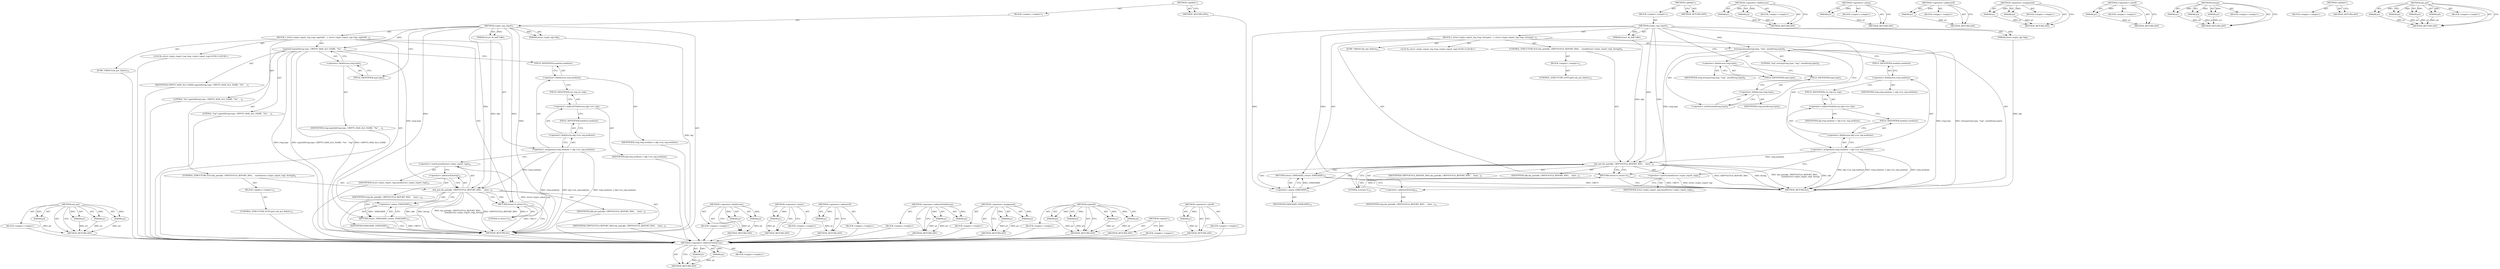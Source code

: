 digraph "nla_put" {
vulnerable_94 [label=<(METHOD,nla_put)>];
vulnerable_95 [label=<(PARAM,p1)>];
vulnerable_96 [label=<(PARAM,p2)>];
vulnerable_97 [label=<(PARAM,p3)>];
vulnerable_98 [label=<(PARAM,p4)>];
vulnerable_99 [label=<(BLOCK,&lt;empty&gt;,&lt;empty&gt;)>];
vulnerable_100 [label=<(METHOD_RETURN,ANY)>];
vulnerable_6 [label=<(METHOD,&lt;global&gt;)<SUB>1</SUB>>];
vulnerable_7 [label=<(BLOCK,&lt;empty&gt;,&lt;empty&gt;)<SUB>1</SUB>>];
vulnerable_8 [label=<(METHOD,crypto_rng_report)<SUB>1</SUB>>];
vulnerable_9 [label=<(PARAM,struct sk_buff *skb)<SUB>1</SUB>>];
vulnerable_10 [label=<(PARAM,struct crypto_alg *alg)<SUB>1</SUB>>];
vulnerable_11 [label=<(BLOCK,{
 	struct crypto_report_rng rrng;
 
	snprintf(...,{
 	struct crypto_report_rng rrng;
 
	snprintf(...)<SUB>2</SUB>>];
vulnerable_12 [label="<(LOCAL,struct crypto_report_rng rrng: crypto_report_rng)<SUB>3</SUB>>"];
vulnerable_13 [label=<(snprintf,snprintf(rrng.type, CRYPTO_MAX_ALG_NAME, &quot;%s&quot;, ...)<SUB>5</SUB>>];
vulnerable_14 [label=<(&lt;operator&gt;.fieldAccess,rrng.type)<SUB>5</SUB>>];
vulnerable_15 [label=<(IDENTIFIER,rrng,snprintf(rrng.type, CRYPTO_MAX_ALG_NAME, &quot;%s&quot;, ...)<SUB>5</SUB>>];
vulnerable_16 [label=<(FIELD_IDENTIFIER,type,type)<SUB>5</SUB>>];
vulnerable_17 [label=<(IDENTIFIER,CRYPTO_MAX_ALG_NAME,snprintf(rrng.type, CRYPTO_MAX_ALG_NAME, &quot;%s&quot;, ...)<SUB>5</SUB>>];
vulnerable_18 [label=<(LITERAL,&quot;%s&quot;,snprintf(rrng.type, CRYPTO_MAX_ALG_NAME, &quot;%s&quot;, ...)<SUB>5</SUB>>];
vulnerable_19 [label=<(LITERAL,&quot;rng&quot;,snprintf(rrng.type, CRYPTO_MAX_ALG_NAME, &quot;%s&quot;, ...)<SUB>5</SUB>>];
vulnerable_20 [label=<(&lt;operator&gt;.assignment,rrng.seedsize = alg-&gt;cra_rng.seedsize)<SUB>7</SUB>>];
vulnerable_21 [label=<(&lt;operator&gt;.fieldAccess,rrng.seedsize)<SUB>7</SUB>>];
vulnerable_22 [label=<(IDENTIFIER,rrng,rrng.seedsize = alg-&gt;cra_rng.seedsize)<SUB>7</SUB>>];
vulnerable_23 [label=<(FIELD_IDENTIFIER,seedsize,seedsize)<SUB>7</SUB>>];
vulnerable_24 [label=<(&lt;operator&gt;.fieldAccess,alg-&gt;cra_rng.seedsize)<SUB>7</SUB>>];
vulnerable_25 [label=<(&lt;operator&gt;.indirectFieldAccess,alg-&gt;cra_rng)<SUB>7</SUB>>];
vulnerable_26 [label=<(IDENTIFIER,alg,rrng.seedsize = alg-&gt;cra_rng.seedsize)<SUB>7</SUB>>];
vulnerable_27 [label=<(FIELD_IDENTIFIER,cra_rng,cra_rng)<SUB>7</SUB>>];
vulnerable_28 [label=<(FIELD_IDENTIFIER,seedsize,seedsize)<SUB>7</SUB>>];
vulnerable_29 [label=<(CONTROL_STRUCTURE,IF,if (nla_put(skb, CRYPTOCFGA_REPORT_RNG,
		    sizeof(struct crypto_report_rng), &amp;rrng)))<SUB>9</SUB>>];
vulnerable_30 [label=<(nla_put,nla_put(skb, CRYPTOCFGA_REPORT_RNG,
		    sizeo...)<SUB>9</SUB>>];
vulnerable_31 [label=<(IDENTIFIER,skb,nla_put(skb, CRYPTOCFGA_REPORT_RNG,
		    sizeo...)<SUB>9</SUB>>];
vulnerable_32 [label=<(IDENTIFIER,CRYPTOCFGA_REPORT_RNG,nla_put(skb, CRYPTOCFGA_REPORT_RNG,
		    sizeo...)<SUB>9</SUB>>];
vulnerable_33 [label=<(&lt;operator&gt;.sizeOf,sizeof(struct crypto_report_rng))<SUB>10</SUB>>];
vulnerable_34 [label=<(IDENTIFIER,struct crypto_report_rng,sizeof(struct crypto_report_rng))<SUB>10</SUB>>];
vulnerable_35 [label=<(&lt;operator&gt;.addressOf,&amp;rrng)<SUB>10</SUB>>];
vulnerable_36 [label=<(IDENTIFIER,rrng,nla_put(skb, CRYPTOCFGA_REPORT_RNG,
		    sizeo...)<SUB>10</SUB>>];
vulnerable_37 [label=<(BLOCK,&lt;empty&gt;,&lt;empty&gt;)<SUB>11</SUB>>];
vulnerable_38 [label=<(CONTROL_STRUCTURE,GOTO,goto nla_put_failure;)<SUB>11</SUB>>];
vulnerable_39 [label=<(RETURN,return 0;,return 0;)<SUB>12</SUB>>];
vulnerable_40 [label=<(LITERAL,0,return 0;)<SUB>12</SUB>>];
vulnerable_41 [label=<(JUMP_TARGET,nla_put_failure)<SUB>14</SUB>>];
vulnerable_42 [label=<(RETURN,return -EMSGSIZE;,return -EMSGSIZE;)<SUB>15</SUB>>];
vulnerable_43 [label=<(&lt;operator&gt;.minus,-EMSGSIZE)<SUB>15</SUB>>];
vulnerable_44 [label=<(IDENTIFIER,EMSGSIZE,-EMSGSIZE)<SUB>15</SUB>>];
vulnerable_45 [label=<(METHOD_RETURN,int)<SUB>1</SUB>>];
vulnerable_47 [label=<(METHOD_RETURN,ANY)<SUB>1</SUB>>];
vulnerable_79 [label=<(METHOD,&lt;operator&gt;.fieldAccess)>];
vulnerable_80 [label=<(PARAM,p1)>];
vulnerable_81 [label=<(PARAM,p2)>];
vulnerable_82 [label=<(BLOCK,&lt;empty&gt;,&lt;empty&gt;)>];
vulnerable_83 [label=<(METHOD_RETURN,ANY)>];
vulnerable_109 [label=<(METHOD,&lt;operator&gt;.minus)>];
vulnerable_110 [label=<(PARAM,p1)>];
vulnerable_111 [label=<(BLOCK,&lt;empty&gt;,&lt;empty&gt;)>];
vulnerable_112 [label=<(METHOD_RETURN,ANY)>];
vulnerable_105 [label=<(METHOD,&lt;operator&gt;.addressOf)>];
vulnerable_106 [label=<(PARAM,p1)>];
vulnerable_107 [label=<(BLOCK,&lt;empty&gt;,&lt;empty&gt;)>];
vulnerable_108 [label=<(METHOD_RETURN,ANY)>];
vulnerable_89 [label=<(METHOD,&lt;operator&gt;.indirectFieldAccess)>];
vulnerable_90 [label=<(PARAM,p1)>];
vulnerable_91 [label=<(PARAM,p2)>];
vulnerable_92 [label=<(BLOCK,&lt;empty&gt;,&lt;empty&gt;)>];
vulnerable_93 [label=<(METHOD_RETURN,ANY)>];
vulnerable_84 [label=<(METHOD,&lt;operator&gt;.assignment)>];
vulnerable_85 [label=<(PARAM,p1)>];
vulnerable_86 [label=<(PARAM,p2)>];
vulnerable_87 [label=<(BLOCK,&lt;empty&gt;,&lt;empty&gt;)>];
vulnerable_88 [label=<(METHOD_RETURN,ANY)>];
vulnerable_72 [label=<(METHOD,snprintf)>];
vulnerable_73 [label=<(PARAM,p1)>];
vulnerable_74 [label=<(PARAM,p2)>];
vulnerable_75 [label=<(PARAM,p3)>];
vulnerable_76 [label=<(PARAM,p4)>];
vulnerable_77 [label=<(BLOCK,&lt;empty&gt;,&lt;empty&gt;)>];
vulnerable_78 [label=<(METHOD_RETURN,ANY)>];
vulnerable_66 [label=<(METHOD,&lt;global&gt;)<SUB>1</SUB>>];
vulnerable_67 [label=<(BLOCK,&lt;empty&gt;,&lt;empty&gt;)>];
vulnerable_68 [label=<(METHOD_RETURN,ANY)>];
vulnerable_101 [label=<(METHOD,&lt;operator&gt;.sizeOf)>];
vulnerable_102 [label=<(PARAM,p1)>];
vulnerable_103 [label=<(BLOCK,&lt;empty&gt;,&lt;empty&gt;)>];
vulnerable_104 [label=<(METHOD_RETURN,ANY)>];
fixed_92 [label=<(METHOD,&lt;operator&gt;.indirectFieldAccess)>];
fixed_93 [label=<(PARAM,p1)>];
fixed_94 [label=<(PARAM,p2)>];
fixed_95 [label=<(BLOCK,&lt;empty&gt;,&lt;empty&gt;)>];
fixed_96 [label=<(METHOD_RETURN,ANY)>];
fixed_6 [label=<(METHOD,&lt;global&gt;)<SUB>1</SUB>>];
fixed_7 [label=<(BLOCK,&lt;empty&gt;,&lt;empty&gt;)<SUB>1</SUB>>];
fixed_8 [label=<(METHOD,crypto_rng_report)<SUB>1</SUB>>];
fixed_9 [label=<(PARAM,struct sk_buff *skb)<SUB>1</SUB>>];
fixed_10 [label=<(PARAM,struct crypto_alg *alg)<SUB>1</SUB>>];
fixed_11 [label=<(BLOCK,{
 	struct crypto_report_rng rrng;
 
	strncpy(r...,{
 	struct crypto_report_rng rrng;
 
	strncpy(r...)<SUB>2</SUB>>];
fixed_12 [label="<(LOCAL,struct crypto_report_rng rrng: crypto_report_rng)<SUB>3</SUB>>"];
fixed_13 [label=<(strncpy,strncpy(rrng.type, &quot;rng&quot;, sizeof(rrng.type)))<SUB>5</SUB>>];
fixed_14 [label=<(&lt;operator&gt;.fieldAccess,rrng.type)<SUB>5</SUB>>];
fixed_15 [label=<(IDENTIFIER,rrng,strncpy(rrng.type, &quot;rng&quot;, sizeof(rrng.type)))<SUB>5</SUB>>];
fixed_16 [label=<(FIELD_IDENTIFIER,type,type)<SUB>5</SUB>>];
fixed_17 [label=<(LITERAL,&quot;rng&quot;,strncpy(rrng.type, &quot;rng&quot;, sizeof(rrng.type)))<SUB>5</SUB>>];
fixed_18 [label=<(&lt;operator&gt;.sizeOf,sizeof(rrng.type))<SUB>5</SUB>>];
fixed_19 [label=<(&lt;operator&gt;.fieldAccess,rrng.type)<SUB>5</SUB>>];
fixed_20 [label=<(IDENTIFIER,rrng,sizeof(rrng.type))<SUB>5</SUB>>];
fixed_21 [label=<(FIELD_IDENTIFIER,type,type)<SUB>5</SUB>>];
fixed_22 [label=<(&lt;operator&gt;.assignment,rrng.seedsize = alg-&gt;cra_rng.seedsize)<SUB>7</SUB>>];
fixed_23 [label=<(&lt;operator&gt;.fieldAccess,rrng.seedsize)<SUB>7</SUB>>];
fixed_24 [label=<(IDENTIFIER,rrng,rrng.seedsize = alg-&gt;cra_rng.seedsize)<SUB>7</SUB>>];
fixed_25 [label=<(FIELD_IDENTIFIER,seedsize,seedsize)<SUB>7</SUB>>];
fixed_26 [label=<(&lt;operator&gt;.fieldAccess,alg-&gt;cra_rng.seedsize)<SUB>7</SUB>>];
fixed_27 [label=<(&lt;operator&gt;.indirectFieldAccess,alg-&gt;cra_rng)<SUB>7</SUB>>];
fixed_28 [label=<(IDENTIFIER,alg,rrng.seedsize = alg-&gt;cra_rng.seedsize)<SUB>7</SUB>>];
fixed_29 [label=<(FIELD_IDENTIFIER,cra_rng,cra_rng)<SUB>7</SUB>>];
fixed_30 [label=<(FIELD_IDENTIFIER,seedsize,seedsize)<SUB>7</SUB>>];
fixed_31 [label=<(CONTROL_STRUCTURE,IF,if (nla_put(skb, CRYPTOCFGA_REPORT_RNG,
		    sizeof(struct crypto_report_rng), &amp;rrng)))<SUB>9</SUB>>];
fixed_32 [label=<(nla_put,nla_put(skb, CRYPTOCFGA_REPORT_RNG,
		    sizeo...)<SUB>9</SUB>>];
fixed_33 [label=<(IDENTIFIER,skb,nla_put(skb, CRYPTOCFGA_REPORT_RNG,
		    sizeo...)<SUB>9</SUB>>];
fixed_34 [label=<(IDENTIFIER,CRYPTOCFGA_REPORT_RNG,nla_put(skb, CRYPTOCFGA_REPORT_RNG,
		    sizeo...)<SUB>9</SUB>>];
fixed_35 [label=<(&lt;operator&gt;.sizeOf,sizeof(struct crypto_report_rng))<SUB>10</SUB>>];
fixed_36 [label=<(IDENTIFIER,struct crypto_report_rng,sizeof(struct crypto_report_rng))<SUB>10</SUB>>];
fixed_37 [label=<(&lt;operator&gt;.addressOf,&amp;rrng)<SUB>10</SUB>>];
fixed_38 [label=<(IDENTIFIER,rrng,nla_put(skb, CRYPTOCFGA_REPORT_RNG,
		    sizeo...)<SUB>10</SUB>>];
fixed_39 [label=<(BLOCK,&lt;empty&gt;,&lt;empty&gt;)<SUB>11</SUB>>];
fixed_40 [label=<(CONTROL_STRUCTURE,GOTO,goto nla_put_failure;)<SUB>11</SUB>>];
fixed_41 [label=<(RETURN,return 0;,return 0;)<SUB>12</SUB>>];
fixed_42 [label=<(LITERAL,0,return 0;)<SUB>12</SUB>>];
fixed_43 [label=<(JUMP_TARGET,nla_put_failure)<SUB>14</SUB>>];
fixed_44 [label=<(RETURN,return -EMSGSIZE;,return -EMSGSIZE;)<SUB>15</SUB>>];
fixed_45 [label=<(&lt;operator&gt;.minus,-EMSGSIZE)<SUB>15</SUB>>];
fixed_46 [label=<(IDENTIFIER,EMSGSIZE,-EMSGSIZE)<SUB>15</SUB>>];
fixed_47 [label=<(METHOD_RETURN,int)<SUB>1</SUB>>];
fixed_49 [label=<(METHOD_RETURN,ANY)<SUB>1</SUB>>];
fixed_78 [label=<(METHOD,&lt;operator&gt;.fieldAccess)>];
fixed_79 [label=<(PARAM,p1)>];
fixed_80 [label=<(PARAM,p2)>];
fixed_81 [label=<(BLOCK,&lt;empty&gt;,&lt;empty&gt;)>];
fixed_82 [label=<(METHOD_RETURN,ANY)>];
fixed_108 [label=<(METHOD,&lt;operator&gt;.minus)>];
fixed_109 [label=<(PARAM,p1)>];
fixed_110 [label=<(BLOCK,&lt;empty&gt;,&lt;empty&gt;)>];
fixed_111 [label=<(METHOD_RETURN,ANY)>];
fixed_104 [label=<(METHOD,&lt;operator&gt;.addressOf)>];
fixed_105 [label=<(PARAM,p1)>];
fixed_106 [label=<(BLOCK,&lt;empty&gt;,&lt;empty&gt;)>];
fixed_107 [label=<(METHOD_RETURN,ANY)>];
fixed_87 [label=<(METHOD,&lt;operator&gt;.assignment)>];
fixed_88 [label=<(PARAM,p1)>];
fixed_89 [label=<(PARAM,p2)>];
fixed_90 [label=<(BLOCK,&lt;empty&gt;,&lt;empty&gt;)>];
fixed_91 [label=<(METHOD_RETURN,ANY)>];
fixed_83 [label=<(METHOD,&lt;operator&gt;.sizeOf)>];
fixed_84 [label=<(PARAM,p1)>];
fixed_85 [label=<(BLOCK,&lt;empty&gt;,&lt;empty&gt;)>];
fixed_86 [label=<(METHOD_RETURN,ANY)>];
fixed_72 [label=<(METHOD,strncpy)>];
fixed_73 [label=<(PARAM,p1)>];
fixed_74 [label=<(PARAM,p2)>];
fixed_75 [label=<(PARAM,p3)>];
fixed_76 [label=<(BLOCK,&lt;empty&gt;,&lt;empty&gt;)>];
fixed_77 [label=<(METHOD_RETURN,ANY)>];
fixed_66 [label=<(METHOD,&lt;global&gt;)<SUB>1</SUB>>];
fixed_67 [label=<(BLOCK,&lt;empty&gt;,&lt;empty&gt;)>];
fixed_68 [label=<(METHOD_RETURN,ANY)>];
fixed_97 [label=<(METHOD,nla_put)>];
fixed_98 [label=<(PARAM,p1)>];
fixed_99 [label=<(PARAM,p2)>];
fixed_100 [label=<(PARAM,p3)>];
fixed_101 [label=<(PARAM,p4)>];
fixed_102 [label=<(BLOCK,&lt;empty&gt;,&lt;empty&gt;)>];
fixed_103 [label=<(METHOD_RETURN,ANY)>];
vulnerable_94 -> vulnerable_95  [key=0, label="AST: "];
vulnerable_94 -> vulnerable_95  [key=1, label="DDG: "];
vulnerable_94 -> vulnerable_99  [key=0, label="AST: "];
vulnerable_94 -> vulnerable_96  [key=0, label="AST: "];
vulnerable_94 -> vulnerable_96  [key=1, label="DDG: "];
vulnerable_94 -> vulnerable_100  [key=0, label="AST: "];
vulnerable_94 -> vulnerable_100  [key=1, label="CFG: "];
vulnerable_94 -> vulnerable_97  [key=0, label="AST: "];
vulnerable_94 -> vulnerable_97  [key=1, label="DDG: "];
vulnerable_94 -> vulnerable_98  [key=0, label="AST: "];
vulnerable_94 -> vulnerable_98  [key=1, label="DDG: "];
vulnerable_95 -> vulnerable_100  [key=0, label="DDG: p1"];
vulnerable_96 -> vulnerable_100  [key=0, label="DDG: p2"];
vulnerable_97 -> vulnerable_100  [key=0, label="DDG: p3"];
vulnerable_98 -> vulnerable_100  [key=0, label="DDG: p4"];
vulnerable_99 -> fixed_92  [key=0];
vulnerable_100 -> fixed_92  [key=0];
vulnerable_6 -> vulnerable_7  [key=0, label="AST: "];
vulnerable_6 -> vulnerable_47  [key=0, label="AST: "];
vulnerable_6 -> vulnerable_47  [key=1, label="CFG: "];
vulnerable_7 -> vulnerable_8  [key=0, label="AST: "];
vulnerable_8 -> vulnerable_9  [key=0, label="AST: "];
vulnerable_8 -> vulnerable_9  [key=1, label="DDG: "];
vulnerable_8 -> vulnerable_10  [key=0, label="AST: "];
vulnerable_8 -> vulnerable_10  [key=1, label="DDG: "];
vulnerable_8 -> vulnerable_11  [key=0, label="AST: "];
vulnerable_8 -> vulnerable_45  [key=0, label="AST: "];
vulnerable_8 -> vulnerable_16  [key=0, label="CFG: "];
vulnerable_8 -> vulnerable_39  [key=0, label="DDG: "];
vulnerable_8 -> vulnerable_13  [key=0, label="DDG: "];
vulnerable_8 -> vulnerable_40  [key=0, label="DDG: "];
vulnerable_8 -> vulnerable_30  [key=0, label="DDG: "];
vulnerable_8 -> vulnerable_43  [key=0, label="DDG: "];
vulnerable_9 -> vulnerable_30  [key=0, label="DDG: skb"];
vulnerable_10 -> vulnerable_45  [key=0, label="DDG: alg"];
vulnerable_11 -> vulnerable_12  [key=0, label="AST: "];
vulnerable_11 -> vulnerable_13  [key=0, label="AST: "];
vulnerable_11 -> vulnerable_20  [key=0, label="AST: "];
vulnerable_11 -> vulnerable_29  [key=0, label="AST: "];
vulnerable_11 -> vulnerable_39  [key=0, label="AST: "];
vulnerable_11 -> vulnerable_41  [key=0, label="AST: "];
vulnerable_11 -> vulnerable_42  [key=0, label="AST: "];
vulnerable_12 -> fixed_92  [key=0];
vulnerable_13 -> vulnerable_14  [key=0, label="AST: "];
vulnerable_13 -> vulnerable_17  [key=0, label="AST: "];
vulnerable_13 -> vulnerable_18  [key=0, label="AST: "];
vulnerable_13 -> vulnerable_19  [key=0, label="AST: "];
vulnerable_13 -> vulnerable_23  [key=0, label="CFG: "];
vulnerable_13 -> vulnerable_45  [key=0, label="DDG: rrng.type"];
vulnerable_13 -> vulnerable_45  [key=1, label="DDG: snprintf(rrng.type, CRYPTO_MAX_ALG_NAME, &quot;%s&quot;, &quot;rng&quot;)"];
vulnerable_13 -> vulnerable_45  [key=2, label="DDG: CRYPTO_MAX_ALG_NAME"];
vulnerable_13 -> vulnerable_30  [key=0, label="DDG: rrng.type"];
vulnerable_14 -> vulnerable_15  [key=0, label="AST: "];
vulnerable_14 -> vulnerable_16  [key=0, label="AST: "];
vulnerable_14 -> vulnerable_13  [key=0, label="CFG: "];
vulnerable_15 -> fixed_92  [key=0];
vulnerable_16 -> vulnerable_14  [key=0, label="CFG: "];
vulnerable_17 -> fixed_92  [key=0];
vulnerable_18 -> fixed_92  [key=0];
vulnerable_19 -> fixed_92  [key=0];
vulnerable_20 -> vulnerable_21  [key=0, label="AST: "];
vulnerable_20 -> vulnerable_24  [key=0, label="AST: "];
vulnerable_20 -> vulnerable_33  [key=0, label="CFG: "];
vulnerable_20 -> vulnerable_45  [key=0, label="DDG: rrng.seedsize"];
vulnerable_20 -> vulnerable_45  [key=1, label="DDG: alg-&gt;cra_rng.seedsize"];
vulnerable_20 -> vulnerable_45  [key=2, label="DDG: rrng.seedsize = alg-&gt;cra_rng.seedsize"];
vulnerable_20 -> vulnerable_30  [key=0, label="DDG: rrng.seedsize"];
vulnerable_21 -> vulnerable_22  [key=0, label="AST: "];
vulnerable_21 -> vulnerable_23  [key=0, label="AST: "];
vulnerable_21 -> vulnerable_27  [key=0, label="CFG: "];
vulnerable_22 -> fixed_92  [key=0];
vulnerable_23 -> vulnerable_21  [key=0, label="CFG: "];
vulnerable_24 -> vulnerable_25  [key=0, label="AST: "];
vulnerable_24 -> vulnerable_28  [key=0, label="AST: "];
vulnerable_24 -> vulnerable_20  [key=0, label="CFG: "];
vulnerable_25 -> vulnerable_26  [key=0, label="AST: "];
vulnerable_25 -> vulnerable_27  [key=0, label="AST: "];
vulnerable_25 -> vulnerable_28  [key=0, label="CFG: "];
vulnerable_26 -> fixed_92  [key=0];
vulnerable_27 -> vulnerable_25  [key=0, label="CFG: "];
vulnerable_28 -> vulnerable_24  [key=0, label="CFG: "];
vulnerable_29 -> vulnerable_30  [key=0, label="AST: "];
vulnerable_29 -> vulnerable_37  [key=0, label="AST: "];
vulnerable_30 -> vulnerable_31  [key=0, label="AST: "];
vulnerable_30 -> vulnerable_32  [key=0, label="AST: "];
vulnerable_30 -> vulnerable_33  [key=0, label="AST: "];
vulnerable_30 -> vulnerable_35  [key=0, label="AST: "];
vulnerable_30 -> vulnerable_43  [key=0, label="CFG: "];
vulnerable_30 -> vulnerable_43  [key=1, label="CDG: "];
vulnerable_30 -> vulnerable_39  [key=0, label="CFG: "];
vulnerable_30 -> vulnerable_39  [key=1, label="CDG: "];
vulnerable_30 -> vulnerable_45  [key=0, label="DDG: skb"];
vulnerable_30 -> vulnerable_45  [key=1, label="DDG: &amp;rrng"];
vulnerable_30 -> vulnerable_45  [key=2, label="DDG: nla_put(skb, CRYPTOCFGA_REPORT_RNG,
		    sizeof(struct crypto_report_rng), &amp;rrng)"];
vulnerable_30 -> vulnerable_45  [key=3, label="DDG: CRYPTOCFGA_REPORT_RNG"];
vulnerable_30 -> vulnerable_42  [key=0, label="CDG: "];
vulnerable_31 -> fixed_92  [key=0];
vulnerable_32 -> fixed_92  [key=0];
vulnerable_33 -> vulnerable_34  [key=0, label="AST: "];
vulnerable_33 -> vulnerable_35  [key=0, label="CFG: "];
vulnerable_33 -> vulnerable_45  [key=0, label="DDG: struct crypto_report_rng"];
vulnerable_34 -> fixed_92  [key=0];
vulnerable_35 -> vulnerable_36  [key=0, label="AST: "];
vulnerable_35 -> vulnerable_30  [key=0, label="CFG: "];
vulnerable_36 -> fixed_92  [key=0];
vulnerable_37 -> vulnerable_38  [key=0, label="AST: "];
vulnerable_38 -> fixed_92  [key=0];
vulnerable_39 -> vulnerable_40  [key=0, label="AST: "];
vulnerable_39 -> vulnerable_45  [key=0, label="CFG: "];
vulnerable_39 -> vulnerable_45  [key=1, label="DDG: &lt;RET&gt;"];
vulnerable_40 -> vulnerable_39  [key=0, label="DDG: 0"];
vulnerable_41 -> fixed_92  [key=0];
vulnerable_42 -> vulnerable_43  [key=0, label="AST: "];
vulnerable_42 -> vulnerable_45  [key=0, label="CFG: "];
vulnerable_42 -> vulnerable_45  [key=1, label="DDG: &lt;RET&gt;"];
vulnerable_43 -> vulnerable_44  [key=0, label="AST: "];
vulnerable_43 -> vulnerable_42  [key=0, label="CFG: "];
vulnerable_43 -> vulnerable_42  [key=1, label="DDG: -EMSGSIZE"];
vulnerable_44 -> fixed_92  [key=0];
vulnerable_45 -> fixed_92  [key=0];
vulnerable_47 -> fixed_92  [key=0];
vulnerable_79 -> vulnerable_80  [key=0, label="AST: "];
vulnerable_79 -> vulnerable_80  [key=1, label="DDG: "];
vulnerable_79 -> vulnerable_82  [key=0, label="AST: "];
vulnerable_79 -> vulnerable_81  [key=0, label="AST: "];
vulnerable_79 -> vulnerable_81  [key=1, label="DDG: "];
vulnerable_79 -> vulnerable_83  [key=0, label="AST: "];
vulnerable_79 -> vulnerable_83  [key=1, label="CFG: "];
vulnerable_80 -> vulnerable_83  [key=0, label="DDG: p1"];
vulnerable_81 -> vulnerable_83  [key=0, label="DDG: p2"];
vulnerable_82 -> fixed_92  [key=0];
vulnerable_83 -> fixed_92  [key=0];
vulnerable_109 -> vulnerable_110  [key=0, label="AST: "];
vulnerable_109 -> vulnerable_110  [key=1, label="DDG: "];
vulnerable_109 -> vulnerable_111  [key=0, label="AST: "];
vulnerable_109 -> vulnerable_112  [key=0, label="AST: "];
vulnerable_109 -> vulnerable_112  [key=1, label="CFG: "];
vulnerable_110 -> vulnerable_112  [key=0, label="DDG: p1"];
vulnerable_111 -> fixed_92  [key=0];
vulnerable_112 -> fixed_92  [key=0];
vulnerable_105 -> vulnerable_106  [key=0, label="AST: "];
vulnerable_105 -> vulnerable_106  [key=1, label="DDG: "];
vulnerable_105 -> vulnerable_107  [key=0, label="AST: "];
vulnerable_105 -> vulnerable_108  [key=0, label="AST: "];
vulnerable_105 -> vulnerable_108  [key=1, label="CFG: "];
vulnerable_106 -> vulnerable_108  [key=0, label="DDG: p1"];
vulnerable_107 -> fixed_92  [key=0];
vulnerable_108 -> fixed_92  [key=0];
vulnerable_89 -> vulnerable_90  [key=0, label="AST: "];
vulnerable_89 -> vulnerable_90  [key=1, label="DDG: "];
vulnerable_89 -> vulnerable_92  [key=0, label="AST: "];
vulnerable_89 -> vulnerable_91  [key=0, label="AST: "];
vulnerable_89 -> vulnerable_91  [key=1, label="DDG: "];
vulnerable_89 -> vulnerable_93  [key=0, label="AST: "];
vulnerable_89 -> vulnerable_93  [key=1, label="CFG: "];
vulnerable_90 -> vulnerable_93  [key=0, label="DDG: p1"];
vulnerable_91 -> vulnerable_93  [key=0, label="DDG: p2"];
vulnerable_92 -> fixed_92  [key=0];
vulnerable_93 -> fixed_92  [key=0];
vulnerable_84 -> vulnerable_85  [key=0, label="AST: "];
vulnerable_84 -> vulnerable_85  [key=1, label="DDG: "];
vulnerable_84 -> vulnerable_87  [key=0, label="AST: "];
vulnerable_84 -> vulnerable_86  [key=0, label="AST: "];
vulnerable_84 -> vulnerable_86  [key=1, label="DDG: "];
vulnerable_84 -> vulnerable_88  [key=0, label="AST: "];
vulnerable_84 -> vulnerable_88  [key=1, label="CFG: "];
vulnerable_85 -> vulnerable_88  [key=0, label="DDG: p1"];
vulnerable_86 -> vulnerable_88  [key=0, label="DDG: p2"];
vulnerable_87 -> fixed_92  [key=0];
vulnerable_88 -> fixed_92  [key=0];
vulnerable_72 -> vulnerable_73  [key=0, label="AST: "];
vulnerable_72 -> vulnerable_73  [key=1, label="DDG: "];
vulnerable_72 -> vulnerable_77  [key=0, label="AST: "];
vulnerable_72 -> vulnerable_74  [key=0, label="AST: "];
vulnerable_72 -> vulnerable_74  [key=1, label="DDG: "];
vulnerable_72 -> vulnerable_78  [key=0, label="AST: "];
vulnerable_72 -> vulnerable_78  [key=1, label="CFG: "];
vulnerable_72 -> vulnerable_75  [key=0, label="AST: "];
vulnerable_72 -> vulnerable_75  [key=1, label="DDG: "];
vulnerable_72 -> vulnerable_76  [key=0, label="AST: "];
vulnerable_72 -> vulnerable_76  [key=1, label="DDG: "];
vulnerable_73 -> vulnerable_78  [key=0, label="DDG: p1"];
vulnerable_74 -> vulnerable_78  [key=0, label="DDG: p2"];
vulnerable_75 -> vulnerable_78  [key=0, label="DDG: p3"];
vulnerable_76 -> vulnerable_78  [key=0, label="DDG: p4"];
vulnerable_77 -> fixed_92  [key=0];
vulnerable_78 -> fixed_92  [key=0];
vulnerable_66 -> vulnerable_67  [key=0, label="AST: "];
vulnerable_66 -> vulnerable_68  [key=0, label="AST: "];
vulnerable_66 -> vulnerable_68  [key=1, label="CFG: "];
vulnerable_67 -> fixed_92  [key=0];
vulnerable_68 -> fixed_92  [key=0];
vulnerable_101 -> vulnerable_102  [key=0, label="AST: "];
vulnerable_101 -> vulnerable_102  [key=1, label="DDG: "];
vulnerable_101 -> vulnerable_103  [key=0, label="AST: "];
vulnerable_101 -> vulnerable_104  [key=0, label="AST: "];
vulnerable_101 -> vulnerable_104  [key=1, label="CFG: "];
vulnerable_102 -> vulnerable_104  [key=0, label="DDG: p1"];
vulnerable_103 -> fixed_92  [key=0];
vulnerable_104 -> fixed_92  [key=0];
fixed_92 -> fixed_93  [key=0, label="AST: "];
fixed_92 -> fixed_93  [key=1, label="DDG: "];
fixed_92 -> fixed_95  [key=0, label="AST: "];
fixed_92 -> fixed_94  [key=0, label="AST: "];
fixed_92 -> fixed_94  [key=1, label="DDG: "];
fixed_92 -> fixed_96  [key=0, label="AST: "];
fixed_92 -> fixed_96  [key=1, label="CFG: "];
fixed_93 -> fixed_96  [key=0, label="DDG: p1"];
fixed_94 -> fixed_96  [key=0, label="DDG: p2"];
fixed_6 -> fixed_7  [key=0, label="AST: "];
fixed_6 -> fixed_49  [key=0, label="AST: "];
fixed_6 -> fixed_49  [key=1, label="CFG: "];
fixed_7 -> fixed_8  [key=0, label="AST: "];
fixed_8 -> fixed_9  [key=0, label="AST: "];
fixed_8 -> fixed_9  [key=1, label="DDG: "];
fixed_8 -> fixed_10  [key=0, label="AST: "];
fixed_8 -> fixed_10  [key=1, label="DDG: "];
fixed_8 -> fixed_11  [key=0, label="AST: "];
fixed_8 -> fixed_47  [key=0, label="AST: "];
fixed_8 -> fixed_16  [key=0, label="CFG: "];
fixed_8 -> fixed_41  [key=0, label="DDG: "];
fixed_8 -> fixed_13  [key=0, label="DDG: "];
fixed_8 -> fixed_42  [key=0, label="DDG: "];
fixed_8 -> fixed_32  [key=0, label="DDG: "];
fixed_8 -> fixed_45  [key=0, label="DDG: "];
fixed_9 -> fixed_32  [key=0, label="DDG: skb"];
fixed_10 -> fixed_47  [key=0, label="DDG: alg"];
fixed_11 -> fixed_12  [key=0, label="AST: "];
fixed_11 -> fixed_13  [key=0, label="AST: "];
fixed_11 -> fixed_22  [key=0, label="AST: "];
fixed_11 -> fixed_31  [key=0, label="AST: "];
fixed_11 -> fixed_41  [key=0, label="AST: "];
fixed_11 -> fixed_43  [key=0, label="AST: "];
fixed_11 -> fixed_44  [key=0, label="AST: "];
fixed_13 -> fixed_14  [key=0, label="AST: "];
fixed_13 -> fixed_17  [key=0, label="AST: "];
fixed_13 -> fixed_18  [key=0, label="AST: "];
fixed_13 -> fixed_25  [key=0, label="CFG: "];
fixed_13 -> fixed_47  [key=0, label="DDG: rrng.type"];
fixed_13 -> fixed_47  [key=1, label="DDG: strncpy(rrng.type, &quot;rng&quot;, sizeof(rrng.type))"];
fixed_13 -> fixed_32  [key=0, label="DDG: rrng.type"];
fixed_14 -> fixed_15  [key=0, label="AST: "];
fixed_14 -> fixed_16  [key=0, label="AST: "];
fixed_14 -> fixed_21  [key=0, label="CFG: "];
fixed_16 -> fixed_14  [key=0, label="CFG: "];
fixed_18 -> fixed_19  [key=0, label="AST: "];
fixed_18 -> fixed_13  [key=0, label="CFG: "];
fixed_19 -> fixed_20  [key=0, label="AST: "];
fixed_19 -> fixed_21  [key=0, label="AST: "];
fixed_19 -> fixed_18  [key=0, label="CFG: "];
fixed_21 -> fixed_19  [key=0, label="CFG: "];
fixed_22 -> fixed_23  [key=0, label="AST: "];
fixed_22 -> fixed_26  [key=0, label="AST: "];
fixed_22 -> fixed_35  [key=0, label="CFG: "];
fixed_22 -> fixed_47  [key=0, label="DDG: rrng.seedsize"];
fixed_22 -> fixed_47  [key=1, label="DDG: alg-&gt;cra_rng.seedsize"];
fixed_22 -> fixed_47  [key=2, label="DDG: rrng.seedsize = alg-&gt;cra_rng.seedsize"];
fixed_22 -> fixed_32  [key=0, label="DDG: rrng.seedsize"];
fixed_23 -> fixed_24  [key=0, label="AST: "];
fixed_23 -> fixed_25  [key=0, label="AST: "];
fixed_23 -> fixed_29  [key=0, label="CFG: "];
fixed_25 -> fixed_23  [key=0, label="CFG: "];
fixed_26 -> fixed_27  [key=0, label="AST: "];
fixed_26 -> fixed_30  [key=0, label="AST: "];
fixed_26 -> fixed_22  [key=0, label="CFG: "];
fixed_27 -> fixed_28  [key=0, label="AST: "];
fixed_27 -> fixed_29  [key=0, label="AST: "];
fixed_27 -> fixed_30  [key=0, label="CFG: "];
fixed_29 -> fixed_27  [key=0, label="CFG: "];
fixed_30 -> fixed_26  [key=0, label="CFG: "];
fixed_31 -> fixed_32  [key=0, label="AST: "];
fixed_31 -> fixed_39  [key=0, label="AST: "];
fixed_32 -> fixed_33  [key=0, label="AST: "];
fixed_32 -> fixed_34  [key=0, label="AST: "];
fixed_32 -> fixed_35  [key=0, label="AST: "];
fixed_32 -> fixed_37  [key=0, label="AST: "];
fixed_32 -> fixed_45  [key=0, label="CFG: "];
fixed_32 -> fixed_45  [key=1, label="CDG: "];
fixed_32 -> fixed_41  [key=0, label="CFG: "];
fixed_32 -> fixed_41  [key=1, label="CDG: "];
fixed_32 -> fixed_47  [key=0, label="DDG: skb"];
fixed_32 -> fixed_47  [key=1, label="DDG: &amp;rrng"];
fixed_32 -> fixed_47  [key=2, label="DDG: nla_put(skb, CRYPTOCFGA_REPORT_RNG,
		    sizeof(struct crypto_report_rng), &amp;rrng)"];
fixed_32 -> fixed_47  [key=3, label="DDG: CRYPTOCFGA_REPORT_RNG"];
fixed_32 -> fixed_44  [key=0, label="CDG: "];
fixed_35 -> fixed_36  [key=0, label="AST: "];
fixed_35 -> fixed_37  [key=0, label="CFG: "];
fixed_35 -> fixed_47  [key=0, label="DDG: struct crypto_report_rng"];
fixed_37 -> fixed_38  [key=0, label="AST: "];
fixed_37 -> fixed_32  [key=0, label="CFG: "];
fixed_39 -> fixed_40  [key=0, label="AST: "];
fixed_41 -> fixed_42  [key=0, label="AST: "];
fixed_41 -> fixed_47  [key=0, label="CFG: "];
fixed_41 -> fixed_47  [key=1, label="DDG: &lt;RET&gt;"];
fixed_42 -> fixed_41  [key=0, label="DDG: 0"];
fixed_44 -> fixed_45  [key=0, label="AST: "];
fixed_44 -> fixed_47  [key=0, label="CFG: "];
fixed_44 -> fixed_47  [key=1, label="DDG: &lt;RET&gt;"];
fixed_45 -> fixed_46  [key=0, label="AST: "];
fixed_45 -> fixed_44  [key=0, label="CFG: "];
fixed_45 -> fixed_44  [key=1, label="DDG: -EMSGSIZE"];
fixed_78 -> fixed_79  [key=0, label="AST: "];
fixed_78 -> fixed_79  [key=1, label="DDG: "];
fixed_78 -> fixed_81  [key=0, label="AST: "];
fixed_78 -> fixed_80  [key=0, label="AST: "];
fixed_78 -> fixed_80  [key=1, label="DDG: "];
fixed_78 -> fixed_82  [key=0, label="AST: "];
fixed_78 -> fixed_82  [key=1, label="CFG: "];
fixed_79 -> fixed_82  [key=0, label="DDG: p1"];
fixed_80 -> fixed_82  [key=0, label="DDG: p2"];
fixed_108 -> fixed_109  [key=0, label="AST: "];
fixed_108 -> fixed_109  [key=1, label="DDG: "];
fixed_108 -> fixed_110  [key=0, label="AST: "];
fixed_108 -> fixed_111  [key=0, label="AST: "];
fixed_108 -> fixed_111  [key=1, label="CFG: "];
fixed_109 -> fixed_111  [key=0, label="DDG: p1"];
fixed_104 -> fixed_105  [key=0, label="AST: "];
fixed_104 -> fixed_105  [key=1, label="DDG: "];
fixed_104 -> fixed_106  [key=0, label="AST: "];
fixed_104 -> fixed_107  [key=0, label="AST: "];
fixed_104 -> fixed_107  [key=1, label="CFG: "];
fixed_105 -> fixed_107  [key=0, label="DDG: p1"];
fixed_87 -> fixed_88  [key=0, label="AST: "];
fixed_87 -> fixed_88  [key=1, label="DDG: "];
fixed_87 -> fixed_90  [key=0, label="AST: "];
fixed_87 -> fixed_89  [key=0, label="AST: "];
fixed_87 -> fixed_89  [key=1, label="DDG: "];
fixed_87 -> fixed_91  [key=0, label="AST: "];
fixed_87 -> fixed_91  [key=1, label="CFG: "];
fixed_88 -> fixed_91  [key=0, label="DDG: p1"];
fixed_89 -> fixed_91  [key=0, label="DDG: p2"];
fixed_83 -> fixed_84  [key=0, label="AST: "];
fixed_83 -> fixed_84  [key=1, label="DDG: "];
fixed_83 -> fixed_85  [key=0, label="AST: "];
fixed_83 -> fixed_86  [key=0, label="AST: "];
fixed_83 -> fixed_86  [key=1, label="CFG: "];
fixed_84 -> fixed_86  [key=0, label="DDG: p1"];
fixed_72 -> fixed_73  [key=0, label="AST: "];
fixed_72 -> fixed_73  [key=1, label="DDG: "];
fixed_72 -> fixed_76  [key=0, label="AST: "];
fixed_72 -> fixed_74  [key=0, label="AST: "];
fixed_72 -> fixed_74  [key=1, label="DDG: "];
fixed_72 -> fixed_77  [key=0, label="AST: "];
fixed_72 -> fixed_77  [key=1, label="CFG: "];
fixed_72 -> fixed_75  [key=0, label="AST: "];
fixed_72 -> fixed_75  [key=1, label="DDG: "];
fixed_73 -> fixed_77  [key=0, label="DDG: p1"];
fixed_74 -> fixed_77  [key=0, label="DDG: p2"];
fixed_75 -> fixed_77  [key=0, label="DDG: p3"];
fixed_66 -> fixed_67  [key=0, label="AST: "];
fixed_66 -> fixed_68  [key=0, label="AST: "];
fixed_66 -> fixed_68  [key=1, label="CFG: "];
fixed_97 -> fixed_98  [key=0, label="AST: "];
fixed_97 -> fixed_98  [key=1, label="DDG: "];
fixed_97 -> fixed_102  [key=0, label="AST: "];
fixed_97 -> fixed_99  [key=0, label="AST: "];
fixed_97 -> fixed_99  [key=1, label="DDG: "];
fixed_97 -> fixed_103  [key=0, label="AST: "];
fixed_97 -> fixed_103  [key=1, label="CFG: "];
fixed_97 -> fixed_100  [key=0, label="AST: "];
fixed_97 -> fixed_100  [key=1, label="DDG: "];
fixed_97 -> fixed_101  [key=0, label="AST: "];
fixed_97 -> fixed_101  [key=1, label="DDG: "];
fixed_98 -> fixed_103  [key=0, label="DDG: p1"];
fixed_99 -> fixed_103  [key=0, label="DDG: p2"];
fixed_100 -> fixed_103  [key=0, label="DDG: p3"];
fixed_101 -> fixed_103  [key=0, label="DDG: p4"];
}
